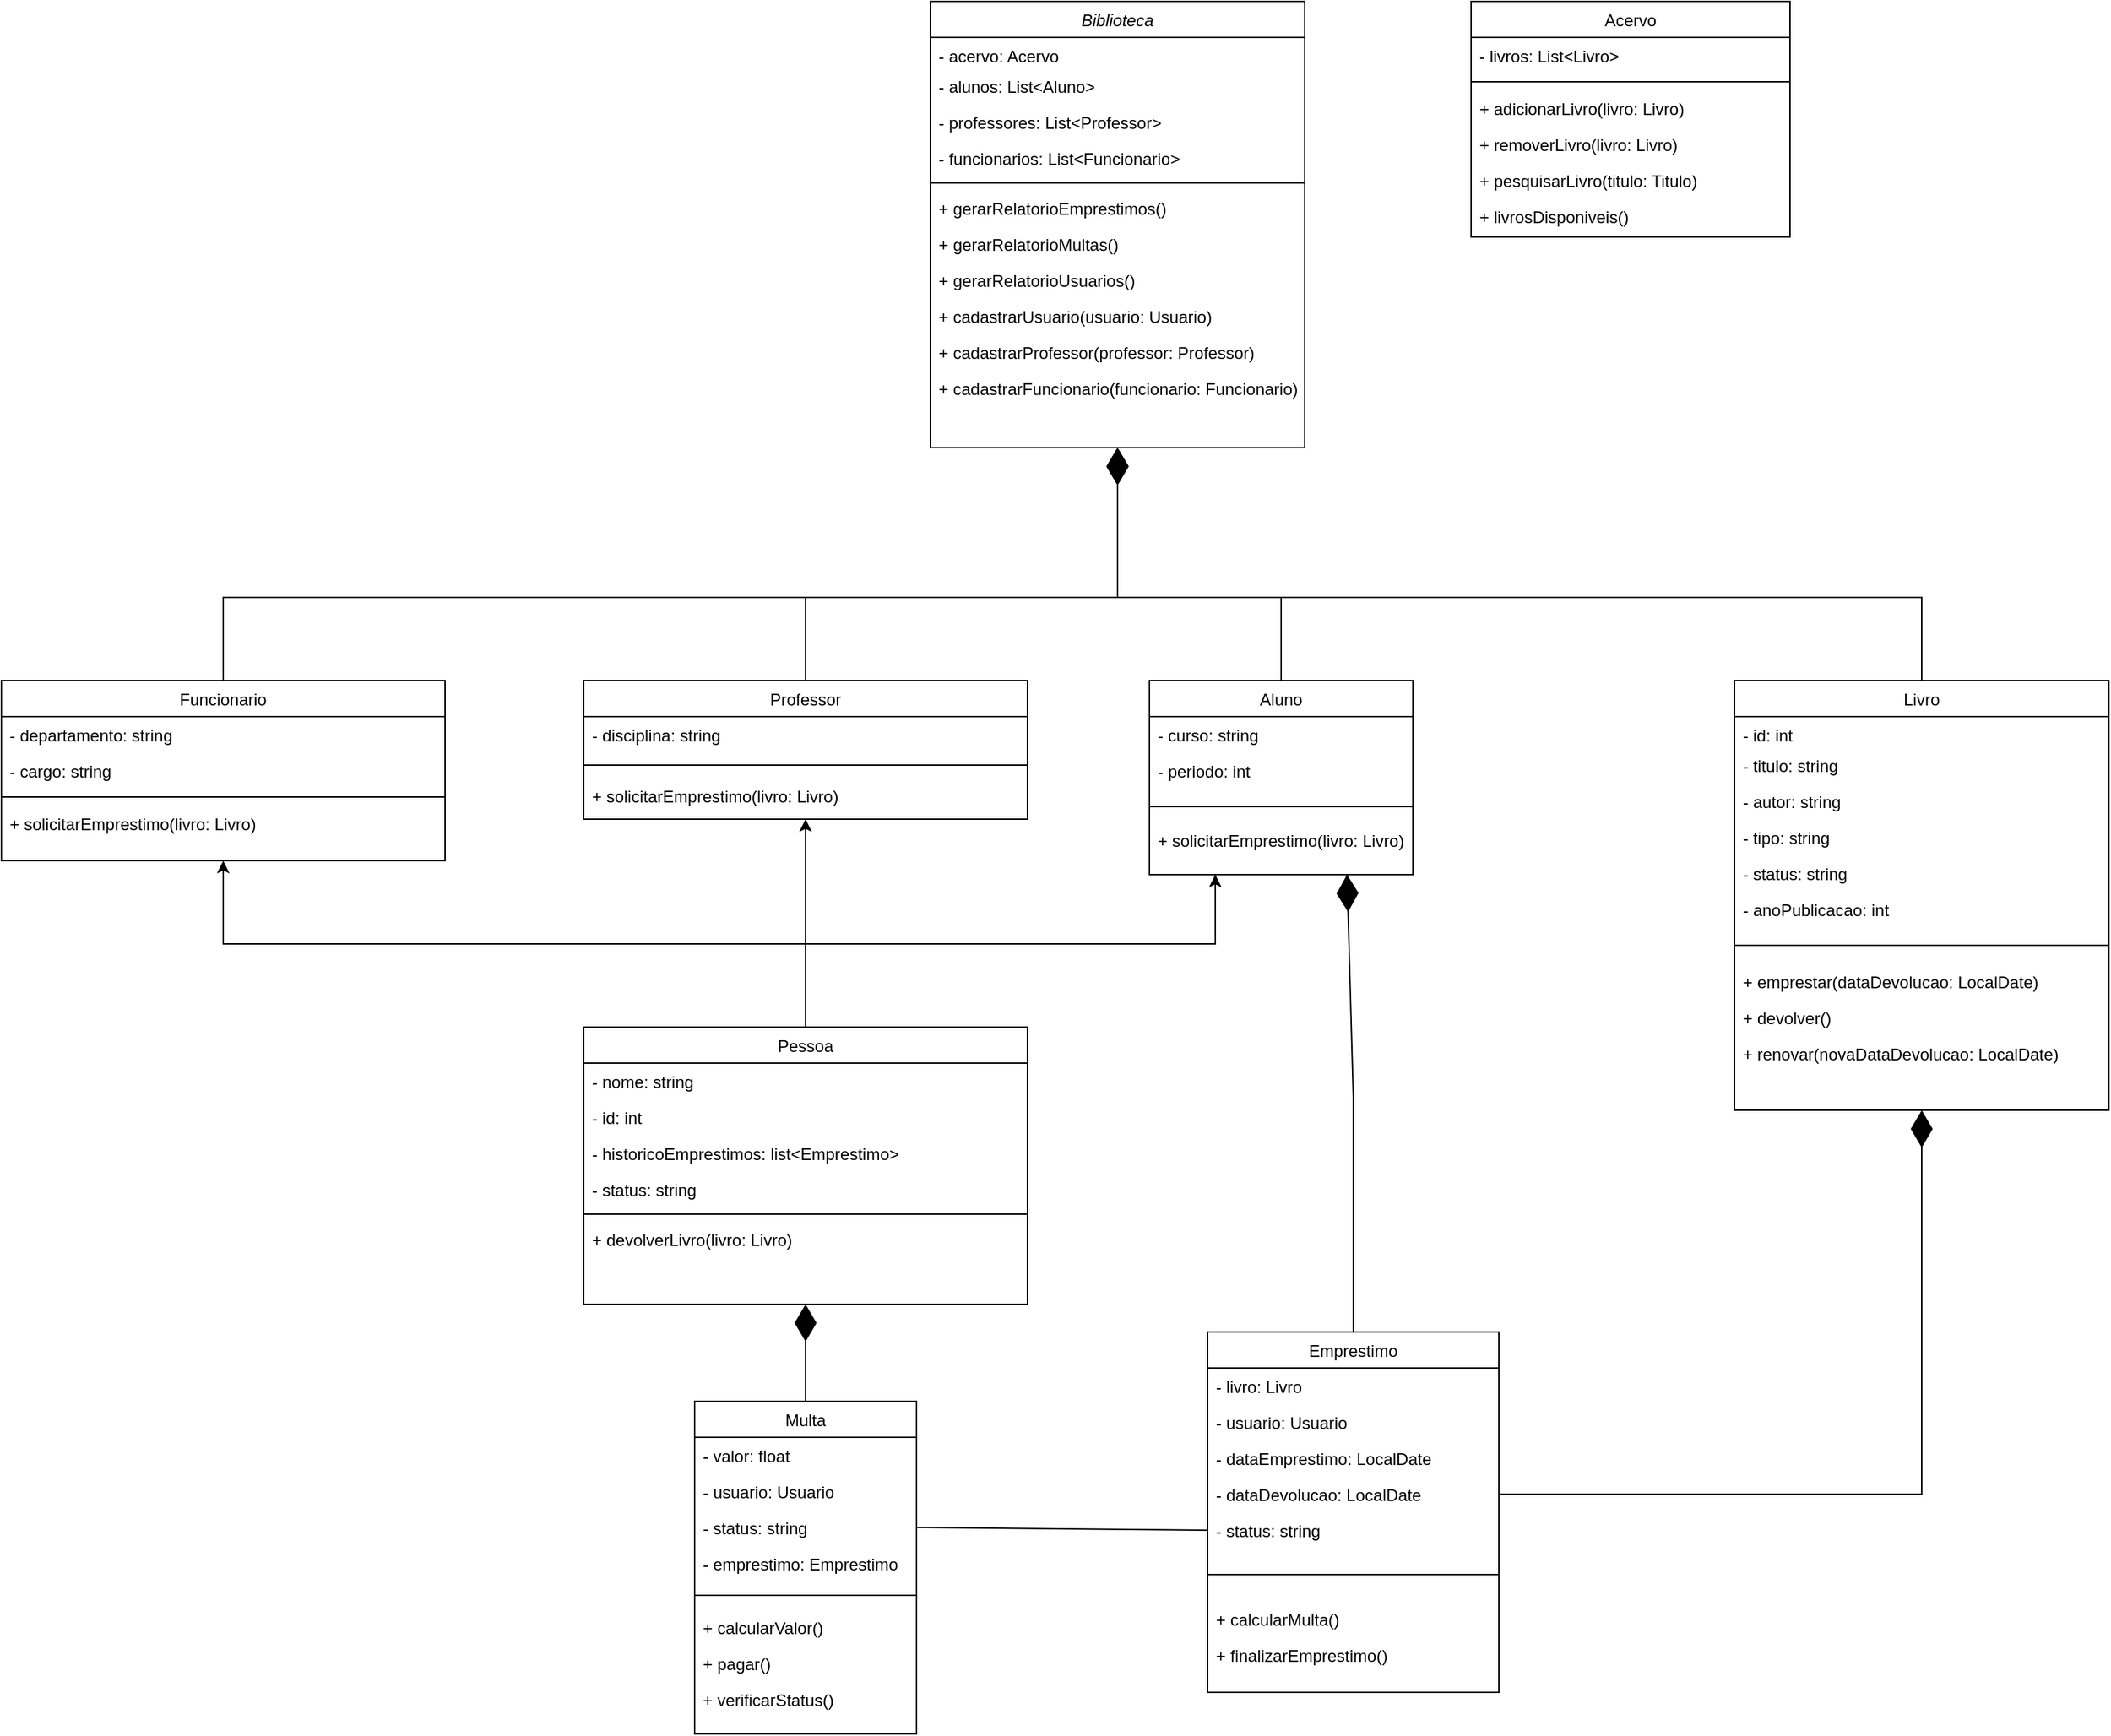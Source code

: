 <mxfile version="24.8.3">
  <diagram id="C5RBs43oDa-KdzZeNtuy" name="Page-1">
    <mxGraphModel dx="4123" dy="3526" grid="1" gridSize="10" guides="1" tooltips="1" connect="1" arrows="1" fold="1" page="1" pageScale="1" pageWidth="827" pageHeight="1169" math="0" shadow="0">
      <root>
        <mxCell id="WIyWlLk6GJQsqaUBKTNV-0" />
        <mxCell id="WIyWlLk6GJQsqaUBKTNV-1" parent="WIyWlLk6GJQsqaUBKTNV-0" />
        <mxCell id="zkfFHV4jXpPFQw0GAbJ--13" value="Aluno" style="swimlane;fontStyle=0;align=center;verticalAlign=top;childLayout=stackLayout;horizontal=1;startSize=26;horizontalStack=0;resizeParent=1;resizeLast=0;collapsible=1;marginBottom=0;rounded=0;shadow=0;strokeWidth=1;" parent="WIyWlLk6GJQsqaUBKTNV-1" vertex="1">
          <mxGeometry x="-382" y="-1210" width="190" height="140" as="geometry">
            <mxRectangle x="340" y="380" width="170" height="26" as="alternateBounds" />
          </mxGeometry>
        </mxCell>
        <mxCell id="S5v_e7GPYeT_Bk_hhG6n-212" value="- curso: string" style="text;align=left;verticalAlign=top;spacingLeft=4;spacingRight=4;overflow=hidden;rotatable=0;points=[[0,0.5],[1,0.5]];portConstraint=eastwest;" vertex="1" parent="zkfFHV4jXpPFQw0GAbJ--13">
          <mxGeometry y="26" width="190" height="26" as="geometry" />
        </mxCell>
        <mxCell id="S5v_e7GPYeT_Bk_hhG6n-214" value="- periodo: int" style="text;align=left;verticalAlign=top;spacingLeft=4;spacingRight=4;overflow=hidden;rotatable=0;points=[[0,0.5],[1,0.5]];portConstraint=eastwest;" vertex="1" parent="zkfFHV4jXpPFQw0GAbJ--13">
          <mxGeometry y="52" width="190" height="28" as="geometry" />
        </mxCell>
        <mxCell id="zkfFHV4jXpPFQw0GAbJ--15" value="" style="line;html=1;strokeWidth=1;align=left;verticalAlign=middle;spacingTop=-1;spacingLeft=3;spacingRight=3;rotatable=0;labelPosition=right;points=[];portConstraint=eastwest;" parent="zkfFHV4jXpPFQw0GAbJ--13" vertex="1">
          <mxGeometry y="80" width="190" height="22" as="geometry" />
        </mxCell>
        <mxCell id="S5v_e7GPYeT_Bk_hhG6n-125" value="+ solicitarEmprestimo(livro: Livro)" style="text;align=left;verticalAlign=top;spacingLeft=4;spacingRight=4;overflow=hidden;rotatable=0;points=[[0,0.5],[1,0.5]];portConstraint=eastwest;" vertex="1" parent="zkfFHV4jXpPFQw0GAbJ--13">
          <mxGeometry y="102" width="190" height="26" as="geometry" />
        </mxCell>
        <mxCell id="S5v_e7GPYeT_Bk_hhG6n-60" value="Livro" style="swimlane;fontStyle=0;align=center;verticalAlign=top;childLayout=stackLayout;horizontal=1;startSize=26;horizontalStack=0;resizeParent=1;resizeLast=0;collapsible=1;marginBottom=0;rounded=0;shadow=0;strokeWidth=1;" vertex="1" parent="WIyWlLk6GJQsqaUBKTNV-1">
          <mxGeometry x="40" y="-1210" width="270" height="310" as="geometry">
            <mxRectangle x="130" y="380" width="160" height="26" as="alternateBounds" />
          </mxGeometry>
        </mxCell>
        <mxCell id="S5v_e7GPYeT_Bk_hhG6n-66" value="- id: int" style="text;align=left;verticalAlign=top;spacingLeft=4;spacingRight=4;overflow=hidden;rotatable=0;points=[[0,0.5],[1,0.5]];portConstraint=eastwest;" vertex="1" parent="S5v_e7GPYeT_Bk_hhG6n-60">
          <mxGeometry y="26" width="270" height="22" as="geometry" />
        </mxCell>
        <mxCell id="S5v_e7GPYeT_Bk_hhG6n-61" value="- titulo: string" style="text;align=left;verticalAlign=top;spacingLeft=4;spacingRight=4;overflow=hidden;rotatable=0;points=[[0,0.5],[1,0.5]];portConstraint=eastwest;" vertex="1" parent="S5v_e7GPYeT_Bk_hhG6n-60">
          <mxGeometry y="48" width="270" height="26" as="geometry" />
        </mxCell>
        <mxCell id="S5v_e7GPYeT_Bk_hhG6n-63" value="- autor: string" style="text;align=left;verticalAlign=top;spacingLeft=4;spacingRight=4;overflow=hidden;rotatable=0;points=[[0,0.5],[1,0.5]];portConstraint=eastwest;" vertex="1" parent="S5v_e7GPYeT_Bk_hhG6n-60">
          <mxGeometry y="74" width="270" height="26" as="geometry" />
        </mxCell>
        <mxCell id="S5v_e7GPYeT_Bk_hhG6n-64" value="- tipo: string" style="text;align=left;verticalAlign=top;spacingLeft=4;spacingRight=4;overflow=hidden;rotatable=0;points=[[0,0.5],[1,0.5]];portConstraint=eastwest;" vertex="1" parent="S5v_e7GPYeT_Bk_hhG6n-60">
          <mxGeometry y="100" width="270" height="26" as="geometry" />
        </mxCell>
        <mxCell id="S5v_e7GPYeT_Bk_hhG6n-65" value="- status: string" style="text;align=left;verticalAlign=top;spacingLeft=4;spacingRight=4;overflow=hidden;rotatable=0;points=[[0,0.5],[1,0.5]];portConstraint=eastwest;" vertex="1" parent="S5v_e7GPYeT_Bk_hhG6n-60">
          <mxGeometry y="126" width="270" height="26" as="geometry" />
        </mxCell>
        <mxCell id="S5v_e7GPYeT_Bk_hhG6n-134" value="- anoPublicacao: int" style="text;align=left;verticalAlign=top;spacingLeft=4;spacingRight=4;overflow=hidden;rotatable=0;points=[[0,0.5],[1,0.5]];portConstraint=eastwest;" vertex="1" parent="S5v_e7GPYeT_Bk_hhG6n-60">
          <mxGeometry y="152" width="270" height="26" as="geometry" />
        </mxCell>
        <mxCell id="S5v_e7GPYeT_Bk_hhG6n-62" value="" style="line;html=1;strokeWidth=1;align=left;verticalAlign=middle;spacingTop=-1;spacingLeft=3;spacingRight=3;rotatable=0;labelPosition=right;points=[];portConstraint=eastwest;" vertex="1" parent="S5v_e7GPYeT_Bk_hhG6n-60">
          <mxGeometry y="178" width="270" height="26" as="geometry" />
        </mxCell>
        <mxCell id="S5v_e7GPYeT_Bk_hhG6n-139" value="+ emprestar(dataDevolucao: LocalDate)" style="text;align=left;verticalAlign=top;spacingLeft=4;spacingRight=4;overflow=hidden;rotatable=0;points=[[0,0.5],[1,0.5]];portConstraint=eastwest;" vertex="1" parent="S5v_e7GPYeT_Bk_hhG6n-60">
          <mxGeometry y="204" width="270" height="26" as="geometry" />
        </mxCell>
        <mxCell id="S5v_e7GPYeT_Bk_hhG6n-140" value="+ devolver()" style="text;align=left;verticalAlign=top;spacingLeft=4;spacingRight=4;overflow=hidden;rotatable=0;points=[[0,0.5],[1,0.5]];portConstraint=eastwest;" vertex="1" parent="S5v_e7GPYeT_Bk_hhG6n-60">
          <mxGeometry y="230" width="270" height="26" as="geometry" />
        </mxCell>
        <mxCell id="S5v_e7GPYeT_Bk_hhG6n-141" value="+ renovar(novaDataDevolucao: LocalDate)" style="text;align=left;verticalAlign=top;spacingLeft=4;spacingRight=4;overflow=hidden;rotatable=0;points=[[0,0.5],[1,0.5]];portConstraint=eastwest;" vertex="1" parent="S5v_e7GPYeT_Bk_hhG6n-60">
          <mxGeometry y="256" width="270" height="26" as="geometry" />
        </mxCell>
        <mxCell id="S5v_e7GPYeT_Bk_hhG6n-82" value="Emprestimo" style="swimlane;fontStyle=0;align=center;verticalAlign=top;childLayout=stackLayout;horizontal=1;startSize=26;horizontalStack=0;resizeParent=1;resizeLast=0;collapsible=1;marginBottom=0;rounded=0;shadow=0;strokeWidth=1;" vertex="1" parent="WIyWlLk6GJQsqaUBKTNV-1">
          <mxGeometry x="-340" y="-740" width="210" height="260" as="geometry">
            <mxRectangle x="130" y="380" width="160" height="26" as="alternateBounds" />
          </mxGeometry>
        </mxCell>
        <mxCell id="S5v_e7GPYeT_Bk_hhG6n-86" value="- livro: Livro" style="text;align=left;verticalAlign=top;spacingLeft=4;spacingRight=4;overflow=hidden;rotatable=0;points=[[0,0.5],[1,0.5]];portConstraint=eastwest;" vertex="1" parent="S5v_e7GPYeT_Bk_hhG6n-82">
          <mxGeometry y="26" width="210" height="26" as="geometry" />
        </mxCell>
        <mxCell id="S5v_e7GPYeT_Bk_hhG6n-92" value="- usuario: Usuario" style="text;align=left;verticalAlign=top;spacingLeft=4;spacingRight=4;overflow=hidden;rotatable=0;points=[[0,0.5],[1,0.5]];portConstraint=eastwest;" vertex="1" parent="S5v_e7GPYeT_Bk_hhG6n-82">
          <mxGeometry y="52" width="210" height="26" as="geometry" />
        </mxCell>
        <mxCell id="S5v_e7GPYeT_Bk_hhG6n-84" value="- dataEmprestimo: LocalDate" style="text;align=left;verticalAlign=top;spacingLeft=4;spacingRight=4;overflow=hidden;rotatable=0;points=[[0,0.5],[1,0.5]];portConstraint=eastwest;" vertex="1" parent="S5v_e7GPYeT_Bk_hhG6n-82">
          <mxGeometry y="78" width="210" height="26" as="geometry" />
        </mxCell>
        <mxCell id="S5v_e7GPYeT_Bk_hhG6n-85" value="- dataDevolucao: LocalDate" style="text;align=left;verticalAlign=top;spacingLeft=4;spacingRight=4;overflow=hidden;rotatable=0;points=[[0,0.5],[1,0.5]];portConstraint=eastwest;" vertex="1" parent="S5v_e7GPYeT_Bk_hhG6n-82">
          <mxGeometry y="104" width="210" height="26" as="geometry" />
        </mxCell>
        <mxCell id="S5v_e7GPYeT_Bk_hhG6n-87" value="- status: string" style="text;align=left;verticalAlign=top;spacingLeft=4;spacingRight=4;overflow=hidden;rotatable=0;points=[[0,0.5],[1,0.5]];portConstraint=eastwest;" vertex="1" parent="S5v_e7GPYeT_Bk_hhG6n-82">
          <mxGeometry y="130" width="210" height="26" as="geometry" />
        </mxCell>
        <mxCell id="S5v_e7GPYeT_Bk_hhG6n-88" value="" style="line;html=1;strokeWidth=1;align=left;verticalAlign=middle;spacingTop=-1;spacingLeft=3;spacingRight=3;rotatable=0;labelPosition=right;points=[];portConstraint=eastwest;" vertex="1" parent="S5v_e7GPYeT_Bk_hhG6n-82">
          <mxGeometry y="156" width="210" height="38" as="geometry" />
        </mxCell>
        <mxCell id="S5v_e7GPYeT_Bk_hhG6n-142" value="+ calcularMulta()" style="text;align=left;verticalAlign=top;spacingLeft=4;spacingRight=4;overflow=hidden;rotatable=0;points=[[0,0.5],[1,0.5]];portConstraint=eastwest;" vertex="1" parent="S5v_e7GPYeT_Bk_hhG6n-82">
          <mxGeometry y="194" width="210" height="26" as="geometry" />
        </mxCell>
        <mxCell id="S5v_e7GPYeT_Bk_hhG6n-143" value="+ finalizarEmprestimo()" style="text;align=left;verticalAlign=top;spacingLeft=4;spacingRight=4;overflow=hidden;rotatable=0;points=[[0,0.5],[1,0.5]];portConstraint=eastwest;" vertex="1" parent="S5v_e7GPYeT_Bk_hhG6n-82">
          <mxGeometry y="220" width="210" height="26" as="geometry" />
        </mxCell>
        <mxCell id="S5v_e7GPYeT_Bk_hhG6n-93" value="Multa" style="swimlane;fontStyle=0;align=center;verticalAlign=top;childLayout=stackLayout;horizontal=1;startSize=26;horizontalStack=0;resizeParent=1;resizeLast=0;collapsible=1;marginBottom=0;rounded=0;shadow=0;strokeWidth=1;" vertex="1" parent="WIyWlLk6GJQsqaUBKTNV-1">
          <mxGeometry x="-710" y="-690" width="160" height="240" as="geometry">
            <mxRectangle x="130" y="380" width="160" height="26" as="alternateBounds" />
          </mxGeometry>
        </mxCell>
        <mxCell id="S5v_e7GPYeT_Bk_hhG6n-95" value="- valor: float" style="text;align=left;verticalAlign=top;spacingLeft=4;spacingRight=4;overflow=hidden;rotatable=0;points=[[0,0.5],[1,0.5]];portConstraint=eastwest;" vertex="1" parent="S5v_e7GPYeT_Bk_hhG6n-93">
          <mxGeometry y="26" width="160" height="26" as="geometry" />
        </mxCell>
        <mxCell id="S5v_e7GPYeT_Bk_hhG6n-96" value="- usuario: Usuario" style="text;align=left;verticalAlign=top;spacingLeft=4;spacingRight=4;overflow=hidden;rotatable=0;points=[[0,0.5],[1,0.5]];portConstraint=eastwest;" vertex="1" parent="S5v_e7GPYeT_Bk_hhG6n-93">
          <mxGeometry y="52" width="160" height="26" as="geometry" />
        </mxCell>
        <mxCell id="S5v_e7GPYeT_Bk_hhG6n-97" value="- status: string" style="text;align=left;verticalAlign=top;spacingLeft=4;spacingRight=4;overflow=hidden;rotatable=0;points=[[0,0.5],[1,0.5]];portConstraint=eastwest;" vertex="1" parent="S5v_e7GPYeT_Bk_hhG6n-93">
          <mxGeometry y="78" width="160" height="26" as="geometry" />
        </mxCell>
        <mxCell id="S5v_e7GPYeT_Bk_hhG6n-149" value="- emprestimo: Emprestimo" style="text;align=left;verticalAlign=top;spacingLeft=4;spacingRight=4;overflow=hidden;rotatable=0;points=[[0,0.5],[1,0.5]];portConstraint=eastwest;" vertex="1" parent="S5v_e7GPYeT_Bk_hhG6n-93">
          <mxGeometry y="104" width="160" height="26" as="geometry" />
        </mxCell>
        <mxCell id="S5v_e7GPYeT_Bk_hhG6n-100" value="" style="line;html=1;strokeWidth=1;align=left;verticalAlign=middle;spacingTop=-1;spacingLeft=3;spacingRight=3;rotatable=0;labelPosition=right;points=[];portConstraint=eastwest;" vertex="1" parent="S5v_e7GPYeT_Bk_hhG6n-93">
          <mxGeometry y="130" width="160" height="20" as="geometry" />
        </mxCell>
        <mxCell id="S5v_e7GPYeT_Bk_hhG6n-150" value="+ calcularValor()" style="text;align=left;verticalAlign=top;spacingLeft=4;spacingRight=4;overflow=hidden;rotatable=0;points=[[0,0.5],[1,0.5]];portConstraint=eastwest;" vertex="1" parent="S5v_e7GPYeT_Bk_hhG6n-93">
          <mxGeometry y="150" width="160" height="26" as="geometry" />
        </mxCell>
        <mxCell id="S5v_e7GPYeT_Bk_hhG6n-151" value="+ pagar()" style="text;align=left;verticalAlign=top;spacingLeft=4;spacingRight=4;overflow=hidden;rotatable=0;points=[[0,0.5],[1,0.5]];portConstraint=eastwest;" vertex="1" parent="S5v_e7GPYeT_Bk_hhG6n-93">
          <mxGeometry y="176" width="160" height="26" as="geometry" />
        </mxCell>
        <mxCell id="S5v_e7GPYeT_Bk_hhG6n-152" value="+ verificarStatus()" style="text;align=left;verticalAlign=top;spacingLeft=4;spacingRight=4;overflow=hidden;rotatable=0;points=[[0,0.5],[1,0.5]];portConstraint=eastwest;" vertex="1" parent="S5v_e7GPYeT_Bk_hhG6n-93">
          <mxGeometry y="202" width="160" height="26" as="geometry" />
        </mxCell>
        <mxCell id="S5v_e7GPYeT_Bk_hhG6n-116" value="" style="endArrow=diamondThin;endFill=1;endSize=24;html=1;rounded=0;exitX=0.5;exitY=0;exitDx=0;exitDy=0;entryX=0.5;entryY=1;entryDx=0;entryDy=0;" edge="1" parent="WIyWlLk6GJQsqaUBKTNV-1" source="S5v_e7GPYeT_Bk_hhG6n-93" target="S5v_e7GPYeT_Bk_hhG6n-202">
          <mxGeometry width="160" relative="1" as="geometry">
            <mxPoint x="-293" y="-860" as="sourcePoint" />
            <mxPoint x="-173" y="-920" as="targetPoint" />
            <Array as="points" />
          </mxGeometry>
        </mxCell>
        <mxCell id="S5v_e7GPYeT_Bk_hhG6n-123" value="" style="endArrow=diamondThin;endFill=1;endSize=24;html=1;rounded=0;entryX=0.5;entryY=1;entryDx=0;entryDy=0;exitX=1;exitY=0.5;exitDx=0;exitDy=0;" edge="1" parent="WIyWlLk6GJQsqaUBKTNV-1" source="S5v_e7GPYeT_Bk_hhG6n-85" target="S5v_e7GPYeT_Bk_hhG6n-60">
          <mxGeometry width="160" relative="1" as="geometry">
            <mxPoint x="-133" y="-500" as="sourcePoint" />
            <mxPoint x="27" y="-500" as="targetPoint" />
            <Array as="points">
              <mxPoint x="175" y="-623" />
              <mxPoint x="175" y="-840" />
            </Array>
          </mxGeometry>
        </mxCell>
        <mxCell id="S5v_e7GPYeT_Bk_hhG6n-145" value="" style="endArrow=none;html=1;rounded=0;exitX=1;exitY=0.5;exitDx=0;exitDy=0;entryX=0;entryY=0.5;entryDx=0;entryDy=0;" edge="1" parent="WIyWlLk6GJQsqaUBKTNV-1" source="S5v_e7GPYeT_Bk_hhG6n-97" target="S5v_e7GPYeT_Bk_hhG6n-87">
          <mxGeometry width="50" height="50" relative="1" as="geometry">
            <mxPoint x="-243" y="-720" as="sourcePoint" />
            <mxPoint x="-193" y="-770" as="targetPoint" />
          </mxGeometry>
        </mxCell>
        <mxCell id="S5v_e7GPYeT_Bk_hhG6n-159" value="Biblioteca" style="swimlane;fontStyle=2;align=center;verticalAlign=top;childLayout=stackLayout;horizontal=1;startSize=26;horizontalStack=0;resizeParent=1;resizeLast=0;collapsible=1;marginBottom=0;rounded=0;shadow=0;strokeWidth=1;" vertex="1" parent="WIyWlLk6GJQsqaUBKTNV-1">
          <mxGeometry x="-540" y="-1700" width="270" height="322" as="geometry">
            <mxRectangle x="130" y="380" width="160" height="26" as="alternateBounds" />
          </mxGeometry>
        </mxCell>
        <mxCell id="S5v_e7GPYeT_Bk_hhG6n-160" value="- acervo: Acervo" style="text;align=left;verticalAlign=top;spacingLeft=4;spacingRight=4;overflow=hidden;rotatable=0;points=[[0,0.5],[1,0.5]];portConstraint=eastwest;" vertex="1" parent="S5v_e7GPYeT_Bk_hhG6n-159">
          <mxGeometry y="26" width="270" height="22" as="geometry" />
        </mxCell>
        <mxCell id="S5v_e7GPYeT_Bk_hhG6n-173" value="- alunos: List&lt;Aluno&gt;" style="text;align=left;verticalAlign=top;spacingLeft=4;spacingRight=4;overflow=hidden;rotatable=0;points=[[0,0.5],[1,0.5]];portConstraint=eastwest;" vertex="1" parent="S5v_e7GPYeT_Bk_hhG6n-159">
          <mxGeometry y="48" width="270" height="26" as="geometry" />
        </mxCell>
        <mxCell id="S5v_e7GPYeT_Bk_hhG6n-244" value="- professores: List&lt;Professor&gt;" style="text;align=left;verticalAlign=top;spacingLeft=4;spacingRight=4;overflow=hidden;rotatable=0;points=[[0,0.5],[1,0.5]];portConstraint=eastwest;" vertex="1" parent="S5v_e7GPYeT_Bk_hhG6n-159">
          <mxGeometry y="74" width="270" height="26" as="geometry" />
        </mxCell>
        <mxCell id="S5v_e7GPYeT_Bk_hhG6n-246" value="- funcionarios: List&lt;Funcionario&gt;" style="text;align=left;verticalAlign=top;spacingLeft=4;spacingRight=4;overflow=hidden;rotatable=0;points=[[0,0.5],[1,0.5]];portConstraint=eastwest;" vertex="1" parent="S5v_e7GPYeT_Bk_hhG6n-159">
          <mxGeometry y="100" width="270" height="26" as="geometry" />
        </mxCell>
        <mxCell id="S5v_e7GPYeT_Bk_hhG6n-161" value="" style="line;html=1;strokeWidth=1;align=left;verticalAlign=middle;spacingTop=-1;spacingLeft=3;spacingRight=3;rotatable=0;labelPosition=right;points=[];portConstraint=eastwest;" vertex="1" parent="S5v_e7GPYeT_Bk_hhG6n-159">
          <mxGeometry y="126" width="270" height="10" as="geometry" />
        </mxCell>
        <mxCell id="S5v_e7GPYeT_Bk_hhG6n-179" value="+ gerarRelatorioEmprestimos()" style="text;align=left;verticalAlign=top;spacingLeft=4;spacingRight=4;overflow=hidden;rotatable=0;points=[[0,0.5],[1,0.5]];portConstraint=eastwest;" vertex="1" parent="S5v_e7GPYeT_Bk_hhG6n-159">
          <mxGeometry y="136" width="270" height="26" as="geometry" />
        </mxCell>
        <mxCell id="S5v_e7GPYeT_Bk_hhG6n-180" value="+ gerarRelatorioMultas()" style="text;align=left;verticalAlign=top;spacingLeft=4;spacingRight=4;overflow=hidden;rotatable=0;points=[[0,0.5],[1,0.5]];portConstraint=eastwest;" vertex="1" parent="S5v_e7GPYeT_Bk_hhG6n-159">
          <mxGeometry y="162" width="270" height="26" as="geometry" />
        </mxCell>
        <mxCell id="S5v_e7GPYeT_Bk_hhG6n-181" value="+ gerarRelatorioUsuarios()" style="text;align=left;verticalAlign=top;spacingLeft=4;spacingRight=4;overflow=hidden;rotatable=0;points=[[0,0.5],[1,0.5]];portConstraint=eastwest;" vertex="1" parent="S5v_e7GPYeT_Bk_hhG6n-159">
          <mxGeometry y="188" width="270" height="26" as="geometry" />
        </mxCell>
        <mxCell id="S5v_e7GPYeT_Bk_hhG6n-182" value="+ cadastrarUsuario(usuario: Usuario)" style="text;align=left;verticalAlign=top;spacingLeft=4;spacingRight=4;overflow=hidden;rotatable=0;points=[[0,0.5],[1,0.5]];portConstraint=eastwest;" vertex="1" parent="S5v_e7GPYeT_Bk_hhG6n-159">
          <mxGeometry y="214" width="270" height="26" as="geometry" />
        </mxCell>
        <mxCell id="S5v_e7GPYeT_Bk_hhG6n-247" value="+ cadastrarProfessor(professor: Professor)" style="text;align=left;verticalAlign=top;spacingLeft=4;spacingRight=4;overflow=hidden;rotatable=0;points=[[0,0.5],[1,0.5]];portConstraint=eastwest;" vertex="1" parent="S5v_e7GPYeT_Bk_hhG6n-159">
          <mxGeometry y="240" width="270" height="26" as="geometry" />
        </mxCell>
        <mxCell id="S5v_e7GPYeT_Bk_hhG6n-248" value="+ cadastrarFuncionario(funcionario: Funcionario)" style="text;align=left;verticalAlign=top;spacingLeft=4;spacingRight=4;overflow=hidden;rotatable=0;points=[[0,0.5],[1,0.5]];portConstraint=eastwest;" vertex="1" parent="S5v_e7GPYeT_Bk_hhG6n-159">
          <mxGeometry y="266" width="270" height="26" as="geometry" />
        </mxCell>
        <mxCell id="S5v_e7GPYeT_Bk_hhG6n-183" value="" style="endArrow=diamondThin;endFill=1;endSize=24;html=1;rounded=0;entryX=0.5;entryY=1;entryDx=0;entryDy=0;exitX=0.5;exitY=0;exitDx=0;exitDy=0;" edge="1" parent="WIyWlLk6GJQsqaUBKTNV-1" source="zkfFHV4jXpPFQw0GAbJ--13" target="S5v_e7GPYeT_Bk_hhG6n-159">
          <mxGeometry width="160" relative="1" as="geometry">
            <mxPoint x="-293" y="-1280" as="sourcePoint" />
            <mxPoint x="-133" y="-1280" as="targetPoint" />
            <Array as="points">
              <mxPoint x="-287" y="-1270" />
              <mxPoint x="-405" y="-1270" />
            </Array>
          </mxGeometry>
        </mxCell>
        <mxCell id="S5v_e7GPYeT_Bk_hhG6n-185" value="" style="endArrow=diamondThin;endFill=1;endSize=24;html=1;rounded=0;exitX=0.5;exitY=0;exitDx=0;exitDy=0;entryX=0.5;entryY=1;entryDx=0;entryDy=0;" edge="1" parent="WIyWlLk6GJQsqaUBKTNV-1" source="S5v_e7GPYeT_Bk_hhG6n-60" target="S5v_e7GPYeT_Bk_hhG6n-159">
          <mxGeometry width="160" relative="1" as="geometry">
            <mxPoint x="-293" y="-1280" as="sourcePoint" />
            <mxPoint x="-133" y="-1280" as="targetPoint" />
            <Array as="points">
              <mxPoint x="175" y="-1270" />
              <mxPoint x="-405" y="-1270" />
            </Array>
          </mxGeometry>
        </mxCell>
        <mxCell id="S5v_e7GPYeT_Bk_hhG6n-186" value="Professor" style="swimlane;fontStyle=0;align=center;verticalAlign=top;childLayout=stackLayout;horizontal=1;startSize=26;horizontalStack=0;resizeParent=1;resizeLast=0;collapsible=1;marginBottom=0;rounded=0;shadow=0;strokeWidth=1;" vertex="1" parent="WIyWlLk6GJQsqaUBKTNV-1">
          <mxGeometry x="-790" y="-1210" width="320" height="100" as="geometry">
            <mxRectangle x="340" y="380" width="170" height="26" as="alternateBounds" />
          </mxGeometry>
        </mxCell>
        <mxCell id="S5v_e7GPYeT_Bk_hhG6n-219" value="- disciplina: string" style="text;align=left;verticalAlign=top;spacingLeft=4;spacingRight=4;overflow=hidden;rotatable=0;points=[[0,0.5],[1,0.5]];portConstraint=eastwest;" vertex="1" parent="S5v_e7GPYeT_Bk_hhG6n-186">
          <mxGeometry y="26" width="320" height="26" as="geometry" />
        </mxCell>
        <mxCell id="S5v_e7GPYeT_Bk_hhG6n-191" value="" style="line;html=1;strokeWidth=1;align=left;verticalAlign=middle;spacingTop=-1;spacingLeft=3;spacingRight=3;rotatable=0;labelPosition=right;points=[];portConstraint=eastwest;" vertex="1" parent="S5v_e7GPYeT_Bk_hhG6n-186">
          <mxGeometry y="52" width="320" height="18" as="geometry" />
        </mxCell>
        <mxCell id="S5v_e7GPYeT_Bk_hhG6n-192" value="+ solicitarEmprestimo(livro: Livro)" style="text;align=left;verticalAlign=top;spacingLeft=4;spacingRight=4;overflow=hidden;rotatable=0;points=[[0,0.5],[1,0.5]];portConstraint=eastwest;" vertex="1" parent="S5v_e7GPYeT_Bk_hhG6n-186">
          <mxGeometry y="70" width="320" height="26" as="geometry" />
        </mxCell>
        <mxCell id="S5v_e7GPYeT_Bk_hhG6n-194" value="Funcionario" style="swimlane;fontStyle=0;align=center;verticalAlign=top;childLayout=stackLayout;horizontal=1;startSize=26;horizontalStack=0;resizeParent=1;resizeLast=0;collapsible=1;marginBottom=0;rounded=0;shadow=0;strokeWidth=1;" vertex="1" parent="WIyWlLk6GJQsqaUBKTNV-1">
          <mxGeometry x="-1210" y="-1210" width="320" height="130" as="geometry">
            <mxRectangle x="340" y="380" width="170" height="26" as="alternateBounds" />
          </mxGeometry>
        </mxCell>
        <mxCell id="S5v_e7GPYeT_Bk_hhG6n-215" value="- departamento: string" style="text;align=left;verticalAlign=top;spacingLeft=4;spacingRight=4;overflow=hidden;rotatable=0;points=[[0,0.5],[1,0.5]];portConstraint=eastwest;" vertex="1" parent="S5v_e7GPYeT_Bk_hhG6n-194">
          <mxGeometry y="26" width="320" height="26" as="geometry" />
        </mxCell>
        <mxCell id="S5v_e7GPYeT_Bk_hhG6n-218" value="- cargo: string" style="text;align=left;verticalAlign=top;spacingLeft=4;spacingRight=4;overflow=hidden;rotatable=0;points=[[0,0.5],[1,0.5]];portConstraint=eastwest;" vertex="1" parent="S5v_e7GPYeT_Bk_hhG6n-194">
          <mxGeometry y="52" width="320" height="26" as="geometry" />
        </mxCell>
        <mxCell id="S5v_e7GPYeT_Bk_hhG6n-199" value="" style="line;html=1;strokeWidth=1;align=left;verticalAlign=middle;spacingTop=-1;spacingLeft=3;spacingRight=3;rotatable=0;labelPosition=right;points=[];portConstraint=eastwest;" vertex="1" parent="S5v_e7GPYeT_Bk_hhG6n-194">
          <mxGeometry y="78" width="320" height="12" as="geometry" />
        </mxCell>
        <mxCell id="S5v_e7GPYeT_Bk_hhG6n-200" value="+ solicitarEmprestimo(livro: Livro)" style="text;align=left;verticalAlign=top;spacingLeft=4;spacingRight=4;overflow=hidden;rotatable=0;points=[[0,0.5],[1,0.5]];portConstraint=eastwest;" vertex="1" parent="S5v_e7GPYeT_Bk_hhG6n-194">
          <mxGeometry y="90" width="320" height="26" as="geometry" />
        </mxCell>
        <mxCell id="S5v_e7GPYeT_Bk_hhG6n-224" style="edgeStyle=orthogonalEdgeStyle;rounded=0;orthogonalLoop=1;jettySize=auto;html=1;exitX=0.5;exitY=0;exitDx=0;exitDy=0;entryX=0.5;entryY=1;entryDx=0;entryDy=0;" edge="1" parent="WIyWlLk6GJQsqaUBKTNV-1" source="S5v_e7GPYeT_Bk_hhG6n-202" target="S5v_e7GPYeT_Bk_hhG6n-194">
          <mxGeometry relative="1" as="geometry" />
        </mxCell>
        <mxCell id="S5v_e7GPYeT_Bk_hhG6n-225" style="edgeStyle=orthogonalEdgeStyle;rounded=0;orthogonalLoop=1;jettySize=auto;html=1;exitX=0.5;exitY=0;exitDx=0;exitDy=0;entryX=0.5;entryY=1;entryDx=0;entryDy=0;" edge="1" parent="WIyWlLk6GJQsqaUBKTNV-1" source="S5v_e7GPYeT_Bk_hhG6n-202" target="S5v_e7GPYeT_Bk_hhG6n-186">
          <mxGeometry relative="1" as="geometry" />
        </mxCell>
        <mxCell id="S5v_e7GPYeT_Bk_hhG6n-228" style="edgeStyle=orthogonalEdgeStyle;rounded=0;orthogonalLoop=1;jettySize=auto;html=1;exitX=0.5;exitY=0;exitDx=0;exitDy=0;entryX=0.25;entryY=1;entryDx=0;entryDy=0;" edge="1" parent="WIyWlLk6GJQsqaUBKTNV-1" source="S5v_e7GPYeT_Bk_hhG6n-202" target="zkfFHV4jXpPFQw0GAbJ--13">
          <mxGeometry relative="1" as="geometry">
            <Array as="points">
              <mxPoint x="-630" y="-1020" />
              <mxPoint x="-334" y="-1020" />
            </Array>
          </mxGeometry>
        </mxCell>
        <mxCell id="S5v_e7GPYeT_Bk_hhG6n-202" value="Pessoa" style="swimlane;fontStyle=0;align=center;verticalAlign=top;childLayout=stackLayout;horizontal=1;startSize=26;horizontalStack=0;resizeParent=1;resizeLast=0;collapsible=1;marginBottom=0;rounded=0;shadow=0;strokeWidth=1;" vertex="1" parent="WIyWlLk6GJQsqaUBKTNV-1">
          <mxGeometry x="-790" y="-960" width="320" height="200" as="geometry">
            <mxRectangle x="340" y="380" width="170" height="26" as="alternateBounds" />
          </mxGeometry>
        </mxCell>
        <mxCell id="S5v_e7GPYeT_Bk_hhG6n-203" value="- nome: string" style="text;align=left;verticalAlign=top;spacingLeft=4;spacingRight=4;overflow=hidden;rotatable=0;points=[[0,0.5],[1,0.5]];portConstraint=eastwest;" vertex="1" parent="S5v_e7GPYeT_Bk_hhG6n-202">
          <mxGeometry y="26" width="320" height="26" as="geometry" />
        </mxCell>
        <mxCell id="S5v_e7GPYeT_Bk_hhG6n-204" value="- id: int" style="text;align=left;verticalAlign=top;spacingLeft=4;spacingRight=4;overflow=hidden;rotatable=0;points=[[0,0.5],[1,0.5]];portConstraint=eastwest;" vertex="1" parent="S5v_e7GPYeT_Bk_hhG6n-202">
          <mxGeometry y="52" width="320" height="26" as="geometry" />
        </mxCell>
        <mxCell id="S5v_e7GPYeT_Bk_hhG6n-205" value="- historicoEmprestimos: list&lt;Emprestimo&gt;" style="text;align=left;verticalAlign=top;spacingLeft=4;spacingRight=4;overflow=hidden;rotatable=0;points=[[0,0.5],[1,0.5]];portConstraint=eastwest;" vertex="1" parent="S5v_e7GPYeT_Bk_hhG6n-202">
          <mxGeometry y="78" width="320" height="26" as="geometry" />
        </mxCell>
        <mxCell id="S5v_e7GPYeT_Bk_hhG6n-206" value="- status: string" style="text;align=left;verticalAlign=top;spacingLeft=4;spacingRight=4;overflow=hidden;rotatable=0;points=[[0,0.5],[1,0.5]];portConstraint=eastwest;" vertex="1" parent="S5v_e7GPYeT_Bk_hhG6n-202">
          <mxGeometry y="104" width="320" height="26" as="geometry" />
        </mxCell>
        <mxCell id="S5v_e7GPYeT_Bk_hhG6n-207" value="" style="line;html=1;strokeWidth=1;align=left;verticalAlign=middle;spacingTop=-1;spacingLeft=3;spacingRight=3;rotatable=0;labelPosition=right;points=[];portConstraint=eastwest;" vertex="1" parent="S5v_e7GPYeT_Bk_hhG6n-202">
          <mxGeometry y="130" width="320" height="10" as="geometry" />
        </mxCell>
        <mxCell id="S5v_e7GPYeT_Bk_hhG6n-209" value="+ devolverLivro(livro: Livro)" style="text;align=left;verticalAlign=top;spacingLeft=4;spacingRight=4;overflow=hidden;rotatable=0;points=[[0,0.5],[1,0.5]];portConstraint=eastwest;" vertex="1" parent="S5v_e7GPYeT_Bk_hhG6n-202">
          <mxGeometry y="140" width="320" height="26" as="geometry" />
        </mxCell>
        <mxCell id="S5v_e7GPYeT_Bk_hhG6n-220" value="" style="endArrow=diamondThin;endFill=1;endSize=24;html=1;rounded=0;exitX=0.5;exitY=0;exitDx=0;exitDy=0;entryX=0.5;entryY=1;entryDx=0;entryDy=0;" edge="1" parent="WIyWlLk6GJQsqaUBKTNV-1" source="S5v_e7GPYeT_Bk_hhG6n-186" target="S5v_e7GPYeT_Bk_hhG6n-159">
          <mxGeometry width="160" relative="1" as="geometry">
            <mxPoint x="-600" y="-1160" as="sourcePoint" />
            <mxPoint x="-440" y="-1160" as="targetPoint" />
            <Array as="points">
              <mxPoint x="-630" y="-1270" />
              <mxPoint x="-405" y="-1270" />
            </Array>
          </mxGeometry>
        </mxCell>
        <mxCell id="S5v_e7GPYeT_Bk_hhG6n-222" value="" style="endArrow=diamondThin;endFill=1;endSize=24;html=1;rounded=0;exitX=0.5;exitY=0;exitDx=0;exitDy=0;entryX=0.5;entryY=1;entryDx=0;entryDy=0;" edge="1" parent="WIyWlLk6GJQsqaUBKTNV-1" source="S5v_e7GPYeT_Bk_hhG6n-194" target="S5v_e7GPYeT_Bk_hhG6n-159">
          <mxGeometry width="160" relative="1" as="geometry">
            <mxPoint x="-670" y="-1340" as="sourcePoint" />
            <mxPoint x="-510" y="-1340" as="targetPoint" />
            <Array as="points">
              <mxPoint x="-1050" y="-1270" />
              <mxPoint x="-405" y="-1270" />
            </Array>
          </mxGeometry>
        </mxCell>
        <mxCell id="S5v_e7GPYeT_Bk_hhG6n-227" value="" style="endArrow=diamondThin;endFill=1;endSize=24;html=1;rounded=0;exitX=0.5;exitY=0;exitDx=0;exitDy=0;entryX=0.75;entryY=1;entryDx=0;entryDy=0;" edge="1" parent="WIyWlLk6GJQsqaUBKTNV-1" source="S5v_e7GPYeT_Bk_hhG6n-82" target="zkfFHV4jXpPFQw0GAbJ--13">
          <mxGeometry width="160" relative="1" as="geometry">
            <mxPoint x="-310" y="-860" as="sourcePoint" />
            <mxPoint x="-260" y="-1070" as="targetPoint" />
            <Array as="points">
              <mxPoint x="-235" y="-910" />
            </Array>
          </mxGeometry>
        </mxCell>
        <mxCell id="S5v_e7GPYeT_Bk_hhG6n-229" value="Acervo" style="swimlane;fontStyle=0;align=center;verticalAlign=top;childLayout=stackLayout;horizontal=1;startSize=26;horizontalStack=0;resizeParent=1;resizeLast=0;collapsible=1;marginBottom=0;rounded=0;shadow=0;strokeWidth=1;" vertex="1" parent="WIyWlLk6GJQsqaUBKTNV-1">
          <mxGeometry x="-150" y="-1700" width="230" height="170" as="geometry">
            <mxRectangle x="130" y="380" width="160" height="26" as="alternateBounds" />
          </mxGeometry>
        </mxCell>
        <mxCell id="S5v_e7GPYeT_Bk_hhG6n-230" value="- livros: List&lt;Livro&gt;" style="text;align=left;verticalAlign=top;spacingLeft=4;spacingRight=4;overflow=hidden;rotatable=0;points=[[0,0.5],[1,0.5]];portConstraint=eastwest;" vertex="1" parent="S5v_e7GPYeT_Bk_hhG6n-229">
          <mxGeometry y="26" width="230" height="26" as="geometry" />
        </mxCell>
        <mxCell id="S5v_e7GPYeT_Bk_hhG6n-232" value="" style="line;html=1;strokeWidth=1;align=left;verticalAlign=middle;spacingTop=-1;spacingLeft=3;spacingRight=3;rotatable=0;labelPosition=right;points=[];portConstraint=eastwest;" vertex="1" parent="S5v_e7GPYeT_Bk_hhG6n-229">
          <mxGeometry y="52" width="230" height="12" as="geometry" />
        </mxCell>
        <mxCell id="S5v_e7GPYeT_Bk_hhG6n-236" value="+ adicionarLivro(livro: Livro)" style="text;align=left;verticalAlign=top;spacingLeft=4;spacingRight=4;overflow=hidden;rotatable=0;points=[[0,0.5],[1,0.5]];portConstraint=eastwest;" vertex="1" parent="S5v_e7GPYeT_Bk_hhG6n-229">
          <mxGeometry y="64" width="230" height="26" as="geometry" />
        </mxCell>
        <mxCell id="S5v_e7GPYeT_Bk_hhG6n-237" value="+ removerLivro(livro: Livro)" style="text;align=left;verticalAlign=top;spacingLeft=4;spacingRight=4;overflow=hidden;rotatable=0;points=[[0,0.5],[1,0.5]];portConstraint=eastwest;" vertex="1" parent="S5v_e7GPYeT_Bk_hhG6n-229">
          <mxGeometry y="90" width="230" height="26" as="geometry" />
        </mxCell>
        <mxCell id="S5v_e7GPYeT_Bk_hhG6n-238" value="+ pesquisarLivro(titulo: Titulo)" style="text;align=left;verticalAlign=top;spacingLeft=4;spacingRight=4;overflow=hidden;rotatable=0;points=[[0,0.5],[1,0.5]];portConstraint=eastwest;" vertex="1" parent="S5v_e7GPYeT_Bk_hhG6n-229">
          <mxGeometry y="116" width="230" height="26" as="geometry" />
        </mxCell>
        <mxCell id="S5v_e7GPYeT_Bk_hhG6n-239" value="+ livrosDisponiveis()" style="text;align=left;verticalAlign=top;spacingLeft=4;spacingRight=4;overflow=hidden;rotatable=0;points=[[0,0.5],[1,0.5]];portConstraint=eastwest;" vertex="1" parent="S5v_e7GPYeT_Bk_hhG6n-229">
          <mxGeometry y="142" width="230" height="26" as="geometry" />
        </mxCell>
      </root>
    </mxGraphModel>
  </diagram>
</mxfile>
